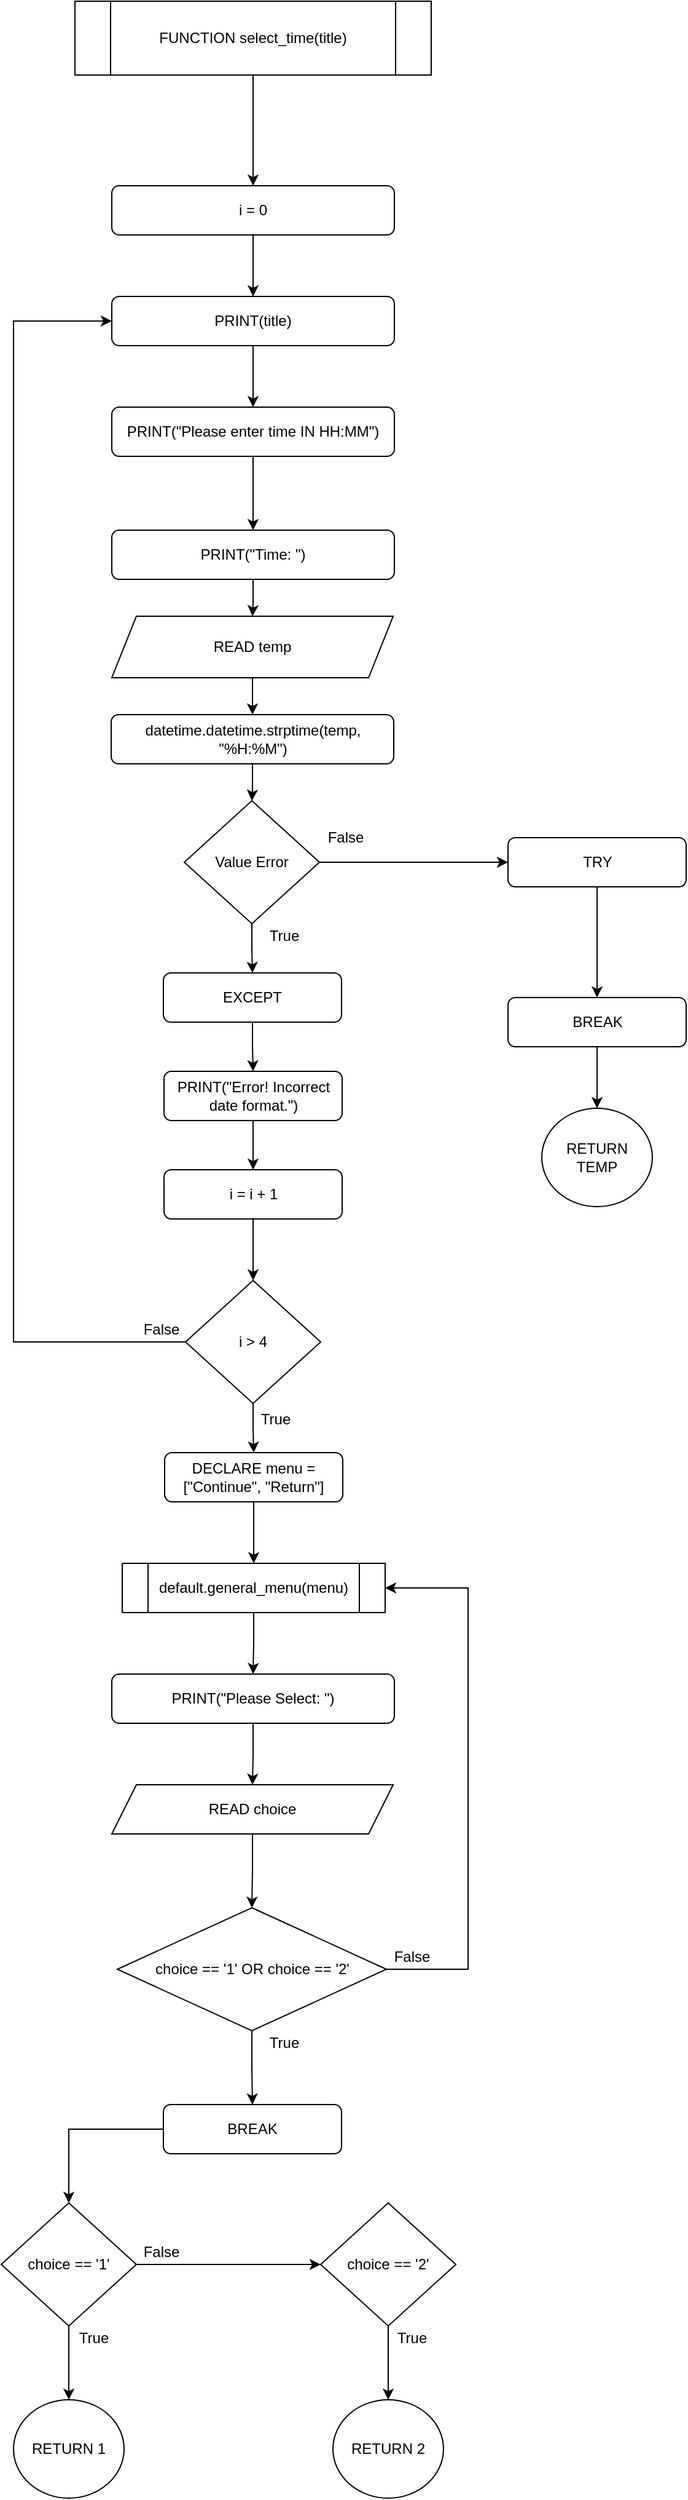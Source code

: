 <mxfile version="14.7.6" type="github">
  <diagram id="IYX75Nc2gbsvrrbWuUQD" name="Page-1">
    <mxGraphModel dx="1227" dy="745" grid="1" gridSize="10" guides="1" tooltips="1" connect="1" arrows="1" fold="1" page="1" pageScale="1" pageWidth="3300" pageHeight="4681" math="0" shadow="0">
      <root>
        <mxCell id="0" />
        <mxCell id="1" parent="0" />
        <mxCell id="R6sDnFTntLYkthl34TSU-63" style="edgeStyle=orthogonalEdgeStyle;rounded=0;orthogonalLoop=1;jettySize=auto;html=1;entryX=0.5;entryY=0;entryDx=0;entryDy=0;" edge="1" parent="1" source="R6sDnFTntLYkthl34TSU-2" target="R6sDnFTntLYkthl34TSU-6">
          <mxGeometry relative="1" as="geometry" />
        </mxCell>
        <mxCell id="R6sDnFTntLYkthl34TSU-2" value="FUNCTION select_time(title)" style="shape=process;whiteSpace=wrap;html=1;backgroundOutline=1;" vertex="1" parent="1">
          <mxGeometry x="520" y="170" width="290" height="60" as="geometry" />
        </mxCell>
        <mxCell id="R6sDnFTntLYkthl34TSU-5" value="" style="edgeStyle=orthogonalEdgeStyle;rounded=0;orthogonalLoop=1;jettySize=auto;html=1;" edge="1" parent="1" source="R6sDnFTntLYkthl34TSU-6" target="R6sDnFTntLYkthl34TSU-8">
          <mxGeometry relative="1" as="geometry" />
        </mxCell>
        <mxCell id="R6sDnFTntLYkthl34TSU-6" value="i = 0" style="rounded=1;whiteSpace=wrap;html=1;" vertex="1" parent="1">
          <mxGeometry x="550" y="320" width="230" height="40" as="geometry" />
        </mxCell>
        <mxCell id="R6sDnFTntLYkthl34TSU-7" value="" style="edgeStyle=orthogonalEdgeStyle;rounded=0;orthogonalLoop=1;jettySize=auto;html=1;" edge="1" parent="1" source="R6sDnFTntLYkthl34TSU-8" target="R6sDnFTntLYkthl34TSU-10">
          <mxGeometry relative="1" as="geometry" />
        </mxCell>
        <mxCell id="R6sDnFTntLYkthl34TSU-8" value="PRINT(title)" style="rounded=1;whiteSpace=wrap;html=1;" vertex="1" parent="1">
          <mxGeometry x="550" y="410" width="230" height="40" as="geometry" />
        </mxCell>
        <mxCell id="R6sDnFTntLYkthl34TSU-9" value="" style="edgeStyle=orthogonalEdgeStyle;rounded=0;orthogonalLoop=1;jettySize=auto;html=1;" edge="1" parent="1" source="R6sDnFTntLYkthl34TSU-10" target="R6sDnFTntLYkthl34TSU-12">
          <mxGeometry relative="1" as="geometry" />
        </mxCell>
        <mxCell id="R6sDnFTntLYkthl34TSU-10" value="PRINT(&quot;Please enter time IN HH:MM&quot;)" style="rounded=1;whiteSpace=wrap;html=1;" vertex="1" parent="1">
          <mxGeometry x="550" y="500" width="230" height="40" as="geometry" />
        </mxCell>
        <mxCell id="R6sDnFTntLYkthl34TSU-11" value="" style="edgeStyle=orthogonalEdgeStyle;rounded=0;orthogonalLoop=1;jettySize=auto;html=1;" edge="1" parent="1" source="R6sDnFTntLYkthl34TSU-12" target="R6sDnFTntLYkthl34TSU-14">
          <mxGeometry relative="1" as="geometry" />
        </mxCell>
        <mxCell id="R6sDnFTntLYkthl34TSU-12" value="PRINT(&quot;Time: &quot;)" style="rounded=1;whiteSpace=wrap;html=1;" vertex="1" parent="1">
          <mxGeometry x="550" y="600" width="230" height="40" as="geometry" />
        </mxCell>
        <mxCell id="R6sDnFTntLYkthl34TSU-65" value="" style="edgeStyle=orthogonalEdgeStyle;rounded=0;orthogonalLoop=1;jettySize=auto;html=1;" edge="1" parent="1" source="R6sDnFTntLYkthl34TSU-14" target="R6sDnFTntLYkthl34TSU-64">
          <mxGeometry relative="1" as="geometry" />
        </mxCell>
        <mxCell id="R6sDnFTntLYkthl34TSU-14" value="READ temp" style="shape=parallelogram;perimeter=parallelogramPerimeter;whiteSpace=wrap;html=1;fixedSize=1;" vertex="1" parent="1">
          <mxGeometry x="550" y="670" width="229" height="50" as="geometry" />
        </mxCell>
        <mxCell id="R6sDnFTntLYkthl34TSU-15" value="" style="edgeStyle=orthogonalEdgeStyle;rounded=0;orthogonalLoop=1;jettySize=auto;html=1;" edge="1" parent="1" source="R6sDnFTntLYkthl34TSU-17" target="R6sDnFTntLYkthl34TSU-29">
          <mxGeometry relative="1" as="geometry" />
        </mxCell>
        <mxCell id="R6sDnFTntLYkthl34TSU-16" value="" style="edgeStyle=orthogonalEdgeStyle;rounded=0;orthogonalLoop=1;jettySize=auto;html=1;" edge="1" parent="1" source="R6sDnFTntLYkthl34TSU-17" target="R6sDnFTntLYkthl34TSU-27">
          <mxGeometry relative="1" as="geometry" />
        </mxCell>
        <mxCell id="R6sDnFTntLYkthl34TSU-17" value="Value Error" style="rhombus;whiteSpace=wrap;html=1;" vertex="1" parent="1">
          <mxGeometry x="609" y="820" width="110" height="100" as="geometry" />
        </mxCell>
        <mxCell id="R6sDnFTntLYkthl34TSU-18" value="" style="edgeStyle=orthogonalEdgeStyle;rounded=0;orthogonalLoop=1;jettySize=auto;html=1;" edge="1" parent="1" source="R6sDnFTntLYkthl34TSU-19" target="R6sDnFTntLYkthl34TSU-31">
          <mxGeometry relative="1" as="geometry" />
        </mxCell>
        <mxCell id="R6sDnFTntLYkthl34TSU-19" value="PRINT(&quot;Error! Incorrect date format.&quot;)" style="rounded=1;whiteSpace=wrap;html=1;" vertex="1" parent="1">
          <mxGeometry x="592.5" y="1040" width="145" height="40" as="geometry" />
        </mxCell>
        <mxCell id="R6sDnFTntLYkthl34TSU-22" value="" style="edgeStyle=orthogonalEdgeStyle;rounded=0;orthogonalLoop=1;jettySize=auto;html=1;" edge="1" parent="1" source="R6sDnFTntLYkthl34TSU-23" target="R6sDnFTntLYkthl34TSU-55">
          <mxGeometry relative="1" as="geometry" />
        </mxCell>
        <mxCell id="R6sDnFTntLYkthl34TSU-23" value="BREAK" style="rounded=1;whiteSpace=wrap;html=1;" vertex="1" parent="1">
          <mxGeometry x="872.5" y="980" width="145" height="40" as="geometry" />
        </mxCell>
        <mxCell id="R6sDnFTntLYkthl34TSU-24" value="True" style="text;html=1;align=center;verticalAlign=middle;resizable=0;points=[];autosize=1;strokeColor=none;" vertex="1" parent="1">
          <mxGeometry x="670" y="920" width="40" height="20" as="geometry" />
        </mxCell>
        <mxCell id="R6sDnFTntLYkthl34TSU-25" value="False" style="text;html=1;align=center;verticalAlign=middle;resizable=0;points=[];autosize=1;strokeColor=none;" vertex="1" parent="1">
          <mxGeometry x="720" y="840" width="40" height="20" as="geometry" />
        </mxCell>
        <mxCell id="R6sDnFTntLYkthl34TSU-67" style="edgeStyle=orthogonalEdgeStyle;rounded=0;orthogonalLoop=1;jettySize=auto;html=1;entryX=0.5;entryY=0;entryDx=0;entryDy=0;" edge="1" parent="1" source="R6sDnFTntLYkthl34TSU-27" target="R6sDnFTntLYkthl34TSU-23">
          <mxGeometry relative="1" as="geometry" />
        </mxCell>
        <mxCell id="R6sDnFTntLYkthl34TSU-27" value="TRY" style="rounded=1;whiteSpace=wrap;html=1;" vertex="1" parent="1">
          <mxGeometry x="872.5" y="850" width="145" height="40" as="geometry" />
        </mxCell>
        <mxCell id="R6sDnFTntLYkthl34TSU-28" value="" style="edgeStyle=orthogonalEdgeStyle;rounded=0;orthogonalLoop=1;jettySize=auto;html=1;" edge="1" parent="1" source="R6sDnFTntLYkthl34TSU-29" target="R6sDnFTntLYkthl34TSU-19">
          <mxGeometry relative="1" as="geometry" />
        </mxCell>
        <mxCell id="R6sDnFTntLYkthl34TSU-29" value="EXCEPT" style="rounded=1;whiteSpace=wrap;html=1;" vertex="1" parent="1">
          <mxGeometry x="592" y="960" width="145" height="40" as="geometry" />
        </mxCell>
        <mxCell id="R6sDnFTntLYkthl34TSU-30" value="" style="edgeStyle=orthogonalEdgeStyle;rounded=0;orthogonalLoop=1;jettySize=auto;html=1;" edge="1" parent="1" source="R6sDnFTntLYkthl34TSU-31" target="R6sDnFTntLYkthl34TSU-34">
          <mxGeometry relative="1" as="geometry" />
        </mxCell>
        <mxCell id="R6sDnFTntLYkthl34TSU-31" value="i = i + 1" style="rounded=1;whiteSpace=wrap;html=1;" vertex="1" parent="1">
          <mxGeometry x="592.5" y="1120" width="145" height="40" as="geometry" />
        </mxCell>
        <mxCell id="R6sDnFTntLYkthl34TSU-32" value="" style="edgeStyle=orthogonalEdgeStyle;rounded=0;orthogonalLoop=1;jettySize=auto;html=1;" edge="1" parent="1" source="R6sDnFTntLYkthl34TSU-34" target="R6sDnFTntLYkthl34TSU-36">
          <mxGeometry relative="1" as="geometry" />
        </mxCell>
        <mxCell id="R6sDnFTntLYkthl34TSU-33" style="edgeStyle=orthogonalEdgeStyle;rounded=0;orthogonalLoop=1;jettySize=auto;html=1;entryX=0;entryY=0.5;entryDx=0;entryDy=0;" edge="1" parent="1" source="R6sDnFTntLYkthl34TSU-34" target="R6sDnFTntLYkthl34TSU-8">
          <mxGeometry relative="1" as="geometry">
            <Array as="points">
              <mxPoint x="470" y="1260" />
              <mxPoint x="470" y="430" />
            </Array>
          </mxGeometry>
        </mxCell>
        <mxCell id="R6sDnFTntLYkthl34TSU-34" value="i &gt; 4" style="rhombus;whiteSpace=wrap;html=1;" vertex="1" parent="1">
          <mxGeometry x="610" y="1210" width="110" height="100" as="geometry" />
        </mxCell>
        <mxCell id="R6sDnFTntLYkthl34TSU-35" value="" style="edgeStyle=orthogonalEdgeStyle;rounded=0;orthogonalLoop=1;jettySize=auto;html=1;" edge="1" parent="1" source="R6sDnFTntLYkthl34TSU-36" target="R6sDnFTntLYkthl34TSU-38">
          <mxGeometry relative="1" as="geometry" />
        </mxCell>
        <mxCell id="R6sDnFTntLYkthl34TSU-36" value="DECLARE menu = [&quot;Continue&quot;, &quot;Return&quot;]" style="rounded=1;whiteSpace=wrap;html=1;" vertex="1" parent="1">
          <mxGeometry x="593" y="1350" width="145" height="40" as="geometry" />
        </mxCell>
        <mxCell id="R6sDnFTntLYkthl34TSU-37" value="" style="edgeStyle=orthogonalEdgeStyle;rounded=0;orthogonalLoop=1;jettySize=auto;html=1;" edge="1" parent="1" source="R6sDnFTntLYkthl34TSU-38" target="R6sDnFTntLYkthl34TSU-40">
          <mxGeometry relative="1" as="geometry" />
        </mxCell>
        <mxCell id="R6sDnFTntLYkthl34TSU-38" value="default.general_menu(menu)" style="shape=process;whiteSpace=wrap;html=1;backgroundOutline=1;" vertex="1" parent="1">
          <mxGeometry x="558.5" y="1440" width="214" height="40" as="geometry" />
        </mxCell>
        <mxCell id="R6sDnFTntLYkthl34TSU-39" value="" style="edgeStyle=orthogonalEdgeStyle;rounded=0;orthogonalLoop=1;jettySize=auto;html=1;" edge="1" parent="1" source="R6sDnFTntLYkthl34TSU-40" target="R6sDnFTntLYkthl34TSU-42">
          <mxGeometry relative="1" as="geometry" />
        </mxCell>
        <mxCell id="R6sDnFTntLYkthl34TSU-40" value="PRINT(&quot;Please Select: &quot;)" style="rounded=1;whiteSpace=wrap;html=1;" vertex="1" parent="1">
          <mxGeometry x="550" y="1530" width="230" height="40" as="geometry" />
        </mxCell>
        <mxCell id="R6sDnFTntLYkthl34TSU-41" value="" style="edgeStyle=orthogonalEdgeStyle;rounded=0;orthogonalLoop=1;jettySize=auto;html=1;" edge="1" parent="1" source="R6sDnFTntLYkthl34TSU-42" target="R6sDnFTntLYkthl34TSU-45">
          <mxGeometry relative="1" as="geometry" />
        </mxCell>
        <mxCell id="R6sDnFTntLYkthl34TSU-42" value="READ choice" style="shape=parallelogram;perimeter=parallelogramPerimeter;whiteSpace=wrap;html=1;fixedSize=1;" vertex="1" parent="1">
          <mxGeometry x="550" y="1620" width="229" height="40" as="geometry" />
        </mxCell>
        <mxCell id="R6sDnFTntLYkthl34TSU-43" value="" style="edgeStyle=orthogonalEdgeStyle;rounded=0;orthogonalLoop=1;jettySize=auto;html=1;" edge="1" parent="1" source="R6sDnFTntLYkthl34TSU-45" target="R6sDnFTntLYkthl34TSU-47">
          <mxGeometry relative="1" as="geometry" />
        </mxCell>
        <mxCell id="R6sDnFTntLYkthl34TSU-44" style="edgeStyle=orthogonalEdgeStyle;rounded=0;orthogonalLoop=1;jettySize=auto;html=1;entryX=1;entryY=0.5;entryDx=0;entryDy=0;" edge="1" parent="1" source="R6sDnFTntLYkthl34TSU-45" target="R6sDnFTntLYkthl34TSU-38">
          <mxGeometry relative="1" as="geometry">
            <Array as="points">
              <mxPoint x="840" y="1770" />
              <mxPoint x="840" y="1460" />
            </Array>
          </mxGeometry>
        </mxCell>
        <mxCell id="R6sDnFTntLYkthl34TSU-45" value="choice == &#39;1&#39; OR choice == &#39;2&#39;" style="rhombus;whiteSpace=wrap;html=1;" vertex="1" parent="1">
          <mxGeometry x="554.5" y="1720" width="219" height="100" as="geometry" />
        </mxCell>
        <mxCell id="R6sDnFTntLYkthl34TSU-46" style="edgeStyle=orthogonalEdgeStyle;rounded=0;orthogonalLoop=1;jettySize=auto;html=1;entryX=0.5;entryY=0;entryDx=0;entryDy=0;" edge="1" parent="1" source="R6sDnFTntLYkthl34TSU-47" target="R6sDnFTntLYkthl34TSU-50">
          <mxGeometry relative="1" as="geometry" />
        </mxCell>
        <mxCell id="R6sDnFTntLYkthl34TSU-47" value="BREAK" style="rounded=1;whiteSpace=wrap;html=1;" vertex="1" parent="1">
          <mxGeometry x="592" y="1880" width="145" height="40" as="geometry" />
        </mxCell>
        <mxCell id="R6sDnFTntLYkthl34TSU-48" style="edgeStyle=orthogonalEdgeStyle;rounded=0;orthogonalLoop=1;jettySize=auto;html=1;entryX=0;entryY=0.5;entryDx=0;entryDy=0;" edge="1" parent="1" source="R6sDnFTntLYkthl34TSU-50" target="R6sDnFTntLYkthl34TSU-52">
          <mxGeometry relative="1" as="geometry" />
        </mxCell>
        <mxCell id="R6sDnFTntLYkthl34TSU-49" value="" style="edgeStyle=orthogonalEdgeStyle;rounded=0;orthogonalLoop=1;jettySize=auto;html=1;" edge="1" parent="1" source="R6sDnFTntLYkthl34TSU-50" target="R6sDnFTntLYkthl34TSU-53">
          <mxGeometry relative="1" as="geometry" />
        </mxCell>
        <mxCell id="R6sDnFTntLYkthl34TSU-50" value="choice == &#39;1&#39;" style="rhombus;whiteSpace=wrap;html=1;" vertex="1" parent="1">
          <mxGeometry x="460" y="1960" width="110" height="100" as="geometry" />
        </mxCell>
        <mxCell id="R6sDnFTntLYkthl34TSU-51" value="" style="edgeStyle=orthogonalEdgeStyle;rounded=0;orthogonalLoop=1;jettySize=auto;html=1;" edge="1" parent="1" source="R6sDnFTntLYkthl34TSU-52" target="R6sDnFTntLYkthl34TSU-54">
          <mxGeometry relative="1" as="geometry" />
        </mxCell>
        <mxCell id="R6sDnFTntLYkthl34TSU-52" value="choice == &#39;2&#39;" style="rhombus;whiteSpace=wrap;html=1;" vertex="1" parent="1">
          <mxGeometry x="720" y="1960" width="110" height="100" as="geometry" />
        </mxCell>
        <mxCell id="R6sDnFTntLYkthl34TSU-53" value="RETURN 1" style="ellipse;whiteSpace=wrap;html=1;" vertex="1" parent="1">
          <mxGeometry x="470" y="2120" width="90" height="80" as="geometry" />
        </mxCell>
        <mxCell id="R6sDnFTntLYkthl34TSU-54" value="RETURN 2" style="ellipse;whiteSpace=wrap;html=1;" vertex="1" parent="1">
          <mxGeometry x="730" y="2120" width="90" height="80" as="geometry" />
        </mxCell>
        <mxCell id="R6sDnFTntLYkthl34TSU-55" value="RETURN&lt;br&gt;TEMP" style="ellipse;whiteSpace=wrap;html=1;" vertex="1" parent="1">
          <mxGeometry x="900" y="1070" width="90" height="80" as="geometry" />
        </mxCell>
        <mxCell id="R6sDnFTntLYkthl34TSU-56" value="False" style="text;html=1;align=center;verticalAlign=middle;resizable=0;points=[];autosize=1;strokeColor=none;" vertex="1" parent="1">
          <mxGeometry x="570" y="1240" width="40" height="20" as="geometry" />
        </mxCell>
        <mxCell id="R6sDnFTntLYkthl34TSU-57" value="True" style="text;html=1;align=center;verticalAlign=middle;resizable=0;points=[];autosize=1;strokeColor=none;" vertex="1" parent="1">
          <mxGeometry x="663" y="1313" width="40" height="20" as="geometry" />
        </mxCell>
        <mxCell id="R6sDnFTntLYkthl34TSU-58" value="False" style="text;html=1;align=center;verticalAlign=middle;resizable=0;points=[];autosize=1;strokeColor=none;" vertex="1" parent="1">
          <mxGeometry x="774" y="1750" width="40" height="20" as="geometry" />
        </mxCell>
        <mxCell id="R6sDnFTntLYkthl34TSU-59" value="False" style="text;html=1;align=center;verticalAlign=middle;resizable=0;points=[];autosize=1;strokeColor=none;" vertex="1" parent="1">
          <mxGeometry x="570" y="1990" width="40" height="20" as="geometry" />
        </mxCell>
        <mxCell id="R6sDnFTntLYkthl34TSU-60" value="True" style="text;html=1;align=center;verticalAlign=middle;resizable=0;points=[];autosize=1;strokeColor=none;" vertex="1" parent="1">
          <mxGeometry x="670" y="1820" width="40" height="20" as="geometry" />
        </mxCell>
        <mxCell id="R6sDnFTntLYkthl34TSU-61" value="True" style="text;html=1;align=center;verticalAlign=middle;resizable=0;points=[];autosize=1;strokeColor=none;" vertex="1" parent="1">
          <mxGeometry x="514.5" y="2060" width="40" height="20" as="geometry" />
        </mxCell>
        <mxCell id="R6sDnFTntLYkthl34TSU-62" value="True" style="text;html=1;align=center;verticalAlign=middle;resizable=0;points=[];autosize=1;strokeColor=none;" vertex="1" parent="1">
          <mxGeometry x="773.5" y="2060" width="40" height="20" as="geometry" />
        </mxCell>
        <mxCell id="R6sDnFTntLYkthl34TSU-66" value="" style="edgeStyle=orthogonalEdgeStyle;rounded=0;orthogonalLoop=1;jettySize=auto;html=1;" edge="1" parent="1" source="R6sDnFTntLYkthl34TSU-64" target="R6sDnFTntLYkthl34TSU-17">
          <mxGeometry relative="1" as="geometry" />
        </mxCell>
        <mxCell id="R6sDnFTntLYkthl34TSU-64" value="datetime.datetime.strptime(temp, &quot;%H:%M&quot;)" style="rounded=1;whiteSpace=wrap;html=1;" vertex="1" parent="1">
          <mxGeometry x="549.5" y="750" width="230" height="40" as="geometry" />
        </mxCell>
      </root>
    </mxGraphModel>
  </diagram>
</mxfile>
